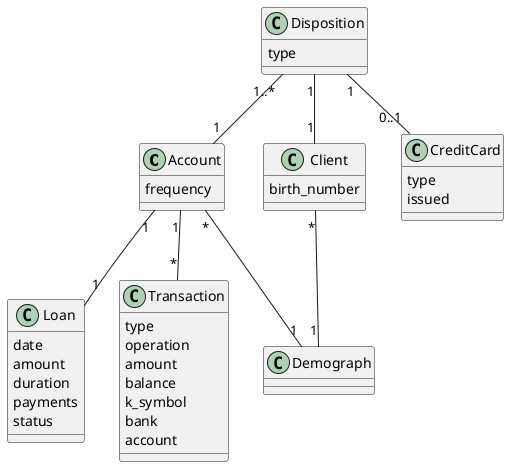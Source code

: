 @startuml schema

class Account {
    frequency
}

class Client {
    birth_number
}   

class CreditCard {
    type
    issued
}

class Disposition {
    type
}

class Loan {
    date
    amount
    duration
    payments
    status
}

class Transaction {
    type
    operation
    amount
    balance
    k_symbol
    bank
    account
}

Account "*" -- "1" Demograph
Account "1" -- "*" Transaction
Account "1" -- "1" Loan

Disposition "1..*" -- "1" Account
Disposition "1" -- "0..1" CreditCard
'Justification: 1- A disposition is the connection between a client and account, so it makes sense. There are as many total dispositions as clients, both in 
Disposition "1" -- "1" Client

'A client has a demograph id (district_id) inside each entry. Additionally, we looked at our training data and no client has multiple dispositions associated.
Client "*" -- "1" Demograph 

@enduml